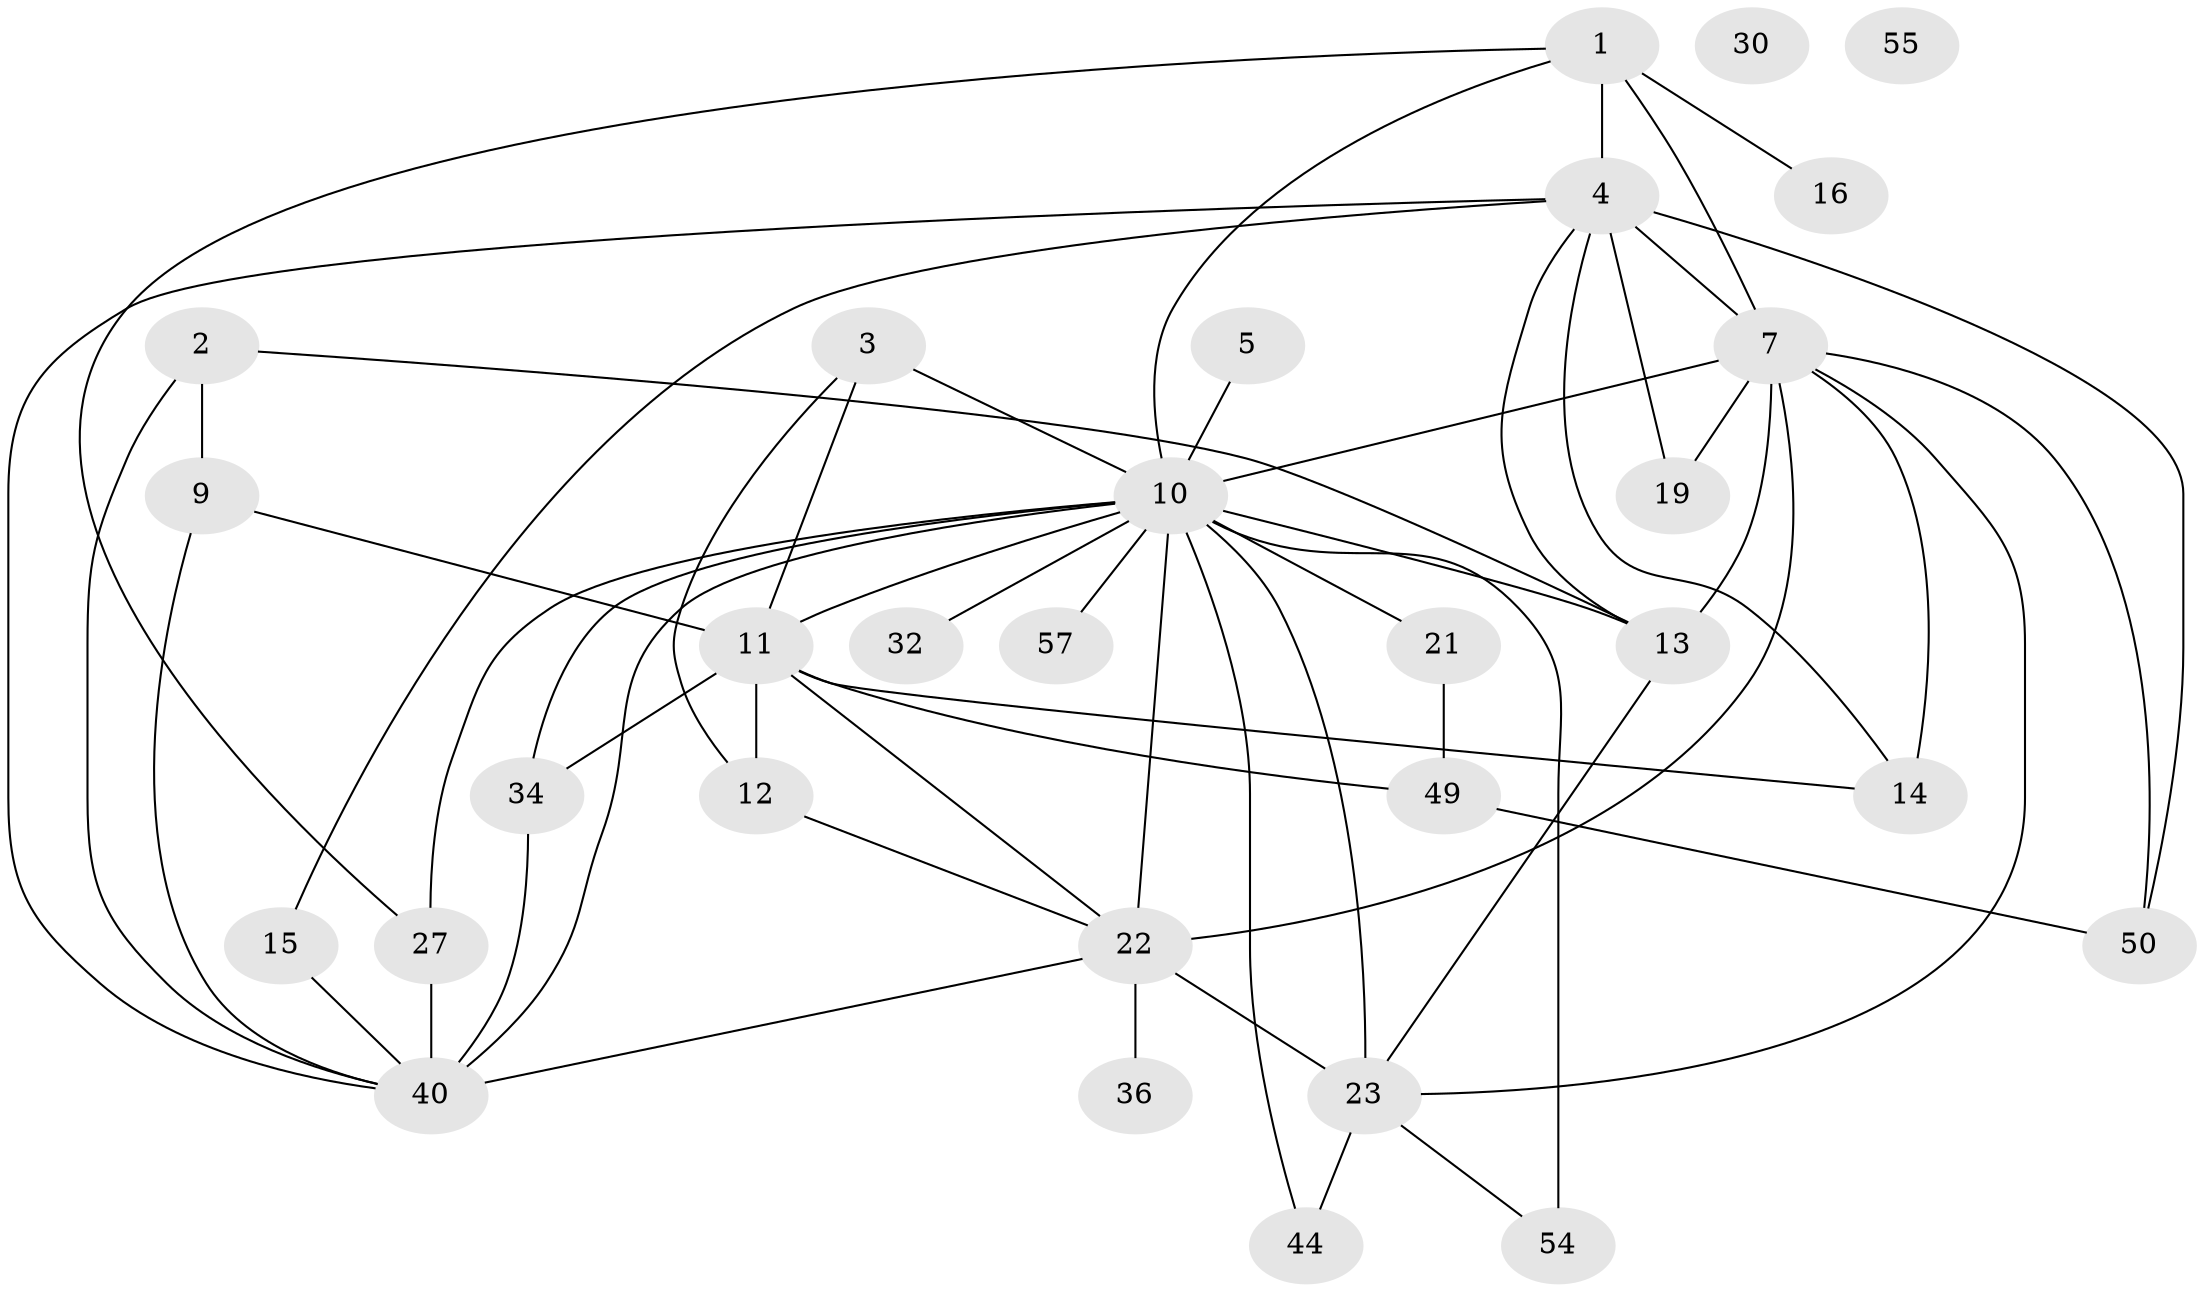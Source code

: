 // original degree distribution, {5: 0.15, 3: 0.25, 2: 0.2, 4: 0.2, 1: 0.1, 8: 0.016666666666666666, 6: 0.016666666666666666, 0: 0.03333333333333333, 7: 0.03333333333333333}
// Generated by graph-tools (version 1.1) at 2025/13/03/09/25 04:13:09]
// undirected, 30 vertices, 57 edges
graph export_dot {
graph [start="1"]
  node [color=gray90,style=filled];
  1 [super="+17+33"];
  2;
  3 [super="+8"];
  4 [super="+25+60+6"];
  5;
  7 [super="+38+24"];
  9;
  10 [super="+26+18+28+58"];
  11 [super="+29"];
  12 [super="+52"];
  13;
  14;
  15;
  16;
  19;
  21;
  22 [super="+35"];
  23 [super="+41+42"];
  27;
  30;
  32;
  34 [super="+39+37"];
  36;
  40 [super="+48"];
  44 [super="+46"];
  49 [super="+53"];
  50;
  54;
  55;
  57;
  1 -- 27;
  1 -- 10;
  1 -- 16;
  1 -- 4 [weight=2];
  1 -- 7 [weight=2];
  2 -- 9;
  2 -- 13;
  2 -- 40;
  3 -- 10 [weight=2];
  3 -- 11;
  3 -- 12;
  4 -- 40;
  4 -- 50;
  4 -- 13;
  4 -- 19;
  4 -- 7 [weight=2];
  4 -- 14;
  4 -- 15;
  5 -- 10 [weight=2];
  7 -- 13;
  7 -- 22 [weight=2];
  7 -- 10;
  7 -- 14;
  7 -- 50;
  7 -- 19;
  7 -- 23;
  9 -- 40;
  9 -- 11;
  10 -- 54 [weight=2];
  10 -- 57;
  10 -- 11 [weight=2];
  10 -- 44;
  10 -- 32;
  10 -- 21;
  10 -- 13;
  10 -- 34;
  10 -- 40;
  10 -- 27;
  10 -- 22;
  10 -- 23 [weight=2];
  11 -- 49;
  11 -- 12 [weight=2];
  11 -- 34;
  11 -- 14;
  11 -- 22;
  12 -- 22;
  13 -- 23;
  15 -- 40;
  21 -- 49;
  22 -- 36;
  22 -- 40;
  22 -- 23;
  23 -- 44;
  23 -- 54;
  27 -- 40 [weight=2];
  34 -- 40;
  49 -- 50;
}
